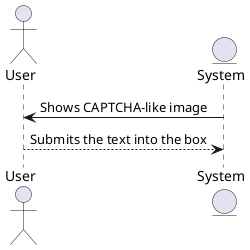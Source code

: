 @startuml text
actor User as user
entity System as system

user <- system: Shows CAPTCHA-like image
user --> system: Submits the text into the box
@enduml
